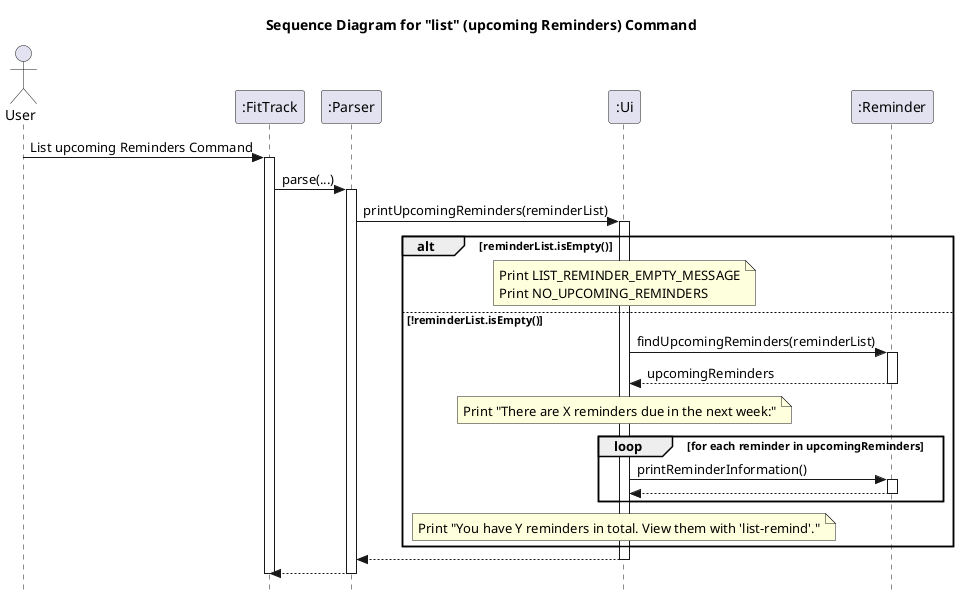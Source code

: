 @startuml
title Sequence Diagram for "list" (upcoming Reminders) Command
skinparam style strictuml

actor User
participant ":FitTrack"
participant ":Parser"
participant ":Ui"
participant ":Reminder"

User -> ":FitTrack": List upcoming Reminders Command
activate ":FitTrack"
":FitTrack" -> ":Parser": parse(...)
activate ":Parser"
":Parser" -> ":Ui": printUpcomingReminders(reminderList)
activate ":Ui"

alt reminderList.isEmpty()
    note over ":Ui"
        Print LIST_REMINDER_EMPTY_MESSAGE
        Print NO_UPCOMING_REMINDERS
    end note
else !reminderList.isEmpty()
    ":Ui" -> ":Reminder": findUpcomingReminders(reminderList)
    activate ":Reminder"
    ":Reminder" --> ":Ui": upcomingReminders
    deactivate ":Reminder"

    note over ":Ui"
        Print "There are X reminders due in the next week:"
    end note

    loop for each reminder in upcomingReminders
        ":Ui" -> ":Reminder": printReminderInformation()
        activate ":Reminder"
        ":Reminder" --> ":Ui"
        deactivate ":Reminder"
    end

    note over ":Ui"
        Print "You have Y reminders in total. View them with 'list-remind'."
    end note
end

":Ui" --> ":Parser"
deactivate ":Ui"
":Parser" --> ":FitTrack"
deactivate ":Parser"
deactivate ":FitTrack"

@enduml

